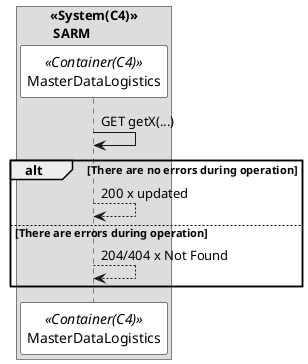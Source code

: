 @startuml getPackagingSD

skinparam sequence {
ParticipantBorderColor black
ParticipantBackgroundColor white
}

box "<<System(C4)>>\n SARM"
participant MasterDataLogistics as mdl <<Container(C4)>>
mdl -> mdl: GET getX(...)
alt There are no errors during operation
mdl --> mdl: 200 x updated
else There are errors during operation
mdl --> mdl: 204/404 x Not Found
end

end box

@enduml